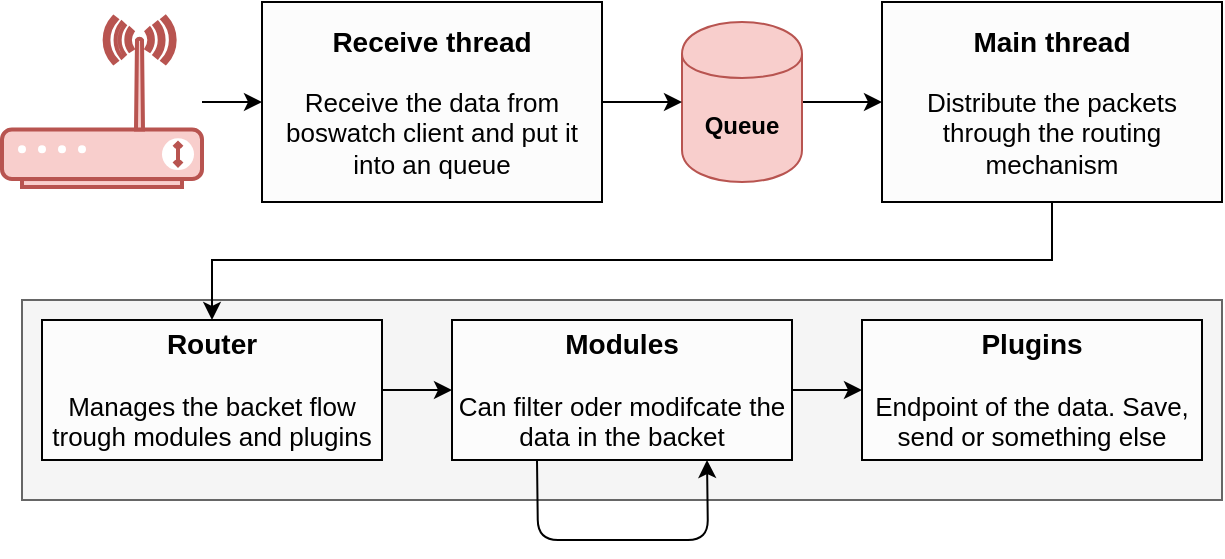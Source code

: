 <mxfile version="12.1.7" type="device" pages="1"><diagram id="9aEBdlF2oZdVepulqs3T" name="Page-1"><mxGraphModel dx="854" dy="422" grid="1" gridSize="10" guides="1" tooltips="1" connect="1" arrows="1" fold="1" page="1" pageScale="1" pageWidth="827" pageHeight="1169" math="0" shadow="0"><root><mxCell id="0"/><mxCell id="1" parent="0"/><mxCell id="wwSfBB3DkJtTscegF8VS-31" value="" style="rounded=0;whiteSpace=wrap;html=1;strokeColor=#666666;fillColor=#f5f5f5;fontColor=#333333;align=left;" vertex="1" parent="1"><mxGeometry x="90" y="170" width="600" height="100" as="geometry"/></mxCell><mxCell id="wwSfBB3DkJtTscegF8VS-25" style="edgeStyle=orthogonalEdgeStyle;rounded=0;orthogonalLoop=1;jettySize=auto;html=1;entryX=0.5;entryY=0;entryDx=0;entryDy=0;" edge="1" parent="1" source="wwSfBB3DkJtTscegF8VS-4" target="wwSfBB3DkJtTscegF8VS-24"><mxGeometry relative="1" as="geometry"><Array as="points"><mxPoint x="605" y="150"/><mxPoint x="185" y="150"/></Array></mxGeometry></mxCell><mxCell id="wwSfBB3DkJtTscegF8VS-4" value="&lt;font&gt;&lt;b&gt;&lt;font style=&quot;font-size: 14px&quot;&gt;Main thread&lt;/font&gt;&lt;/b&gt;&lt;br&gt;&lt;br&gt;&lt;span style=&quot;font-size: 13px&quot;&gt;Distribute the packets through the routing mechanism&lt;/span&gt;&lt;br&gt;&lt;/font&gt;" style="rounded=0;whiteSpace=wrap;html=1;strokeColor=#000000;fillColor=#FCFCFC;" vertex="1" parent="1"><mxGeometry x="520" y="21" width="170" height="100" as="geometry"/></mxCell><mxCell id="wwSfBB3DkJtTscegF8VS-15" style="edgeStyle=orthogonalEdgeStyle;rounded=0;orthogonalLoop=1;jettySize=auto;html=1;exitX=1;exitY=0.5;exitDx=0;exitDy=0;entryX=0;entryY=0.5;entryDx=0;entryDy=0;" edge="1" parent="1" source="wwSfBB3DkJtTscegF8VS-5" target="wwSfBB3DkJtTscegF8VS-4"><mxGeometry relative="1" as="geometry"/></mxCell><mxCell id="wwSfBB3DkJtTscegF8VS-5" value="&lt;b&gt;Queue&lt;/b&gt;" style="shape=cylinder;whiteSpace=wrap;html=1;boundedLbl=1;backgroundOutline=1;strokeColor=#b85450;fillColor=#f8cecc;" vertex="1" parent="1"><mxGeometry x="420" y="31" width="60" height="80" as="geometry"/></mxCell><mxCell id="wwSfBB3DkJtTscegF8VS-13" style="edgeStyle=orthogonalEdgeStyle;rounded=0;orthogonalLoop=1;jettySize=auto;html=1;entryX=0;entryY=0.5;entryDx=0;entryDy=0;" edge="1" parent="1" source="wwSfBB3DkJtTscegF8VS-9" target="wwSfBB3DkJtTscegF8VS-12"><mxGeometry relative="1" as="geometry"/></mxCell><mxCell id="wwSfBB3DkJtTscegF8VS-9" value="" style="verticalAlign=top;verticalLabelPosition=bottom;labelPosition=center;align=center;html=1;outlineConnect=0;fillColor=#f8cecc;strokeColor=#b85450;gradientDirection=north;strokeWidth=2;shape=mxgraph.networks.wireless_modem;" vertex="1" parent="1"><mxGeometry x="80" y="28.5" width="100" height="85" as="geometry"/></mxCell><mxCell id="wwSfBB3DkJtTscegF8VS-17" style="edgeStyle=orthogonalEdgeStyle;rounded=0;orthogonalLoop=1;jettySize=auto;html=1;exitX=1;exitY=0.5;exitDx=0;exitDy=0;entryX=0;entryY=0.5;entryDx=0;entryDy=0;" edge="1" parent="1" source="wwSfBB3DkJtTscegF8VS-12" target="wwSfBB3DkJtTscegF8VS-5"><mxGeometry relative="1" as="geometry"/></mxCell><mxCell id="wwSfBB3DkJtTscegF8VS-12" value="&lt;font&gt;&lt;b&gt;&lt;font style=&quot;font-size: 14px&quot;&gt;Receive thread&lt;/font&gt;&lt;/b&gt;&lt;br&gt;&lt;br&gt;&lt;span style=&quot;font-size: 13px&quot;&gt;Receive the data from boswatch client and put it into an queue&lt;/span&gt;&lt;br&gt;&lt;/font&gt;" style="rounded=0;whiteSpace=wrap;html=1;strokeColor=#000000;fillColor=#FCFCFC;" vertex="1" parent="1"><mxGeometry x="210" y="21" width="170" height="100" as="geometry"/></mxCell><mxCell id="wwSfBB3DkJtTscegF8VS-27" value="" style="edgeStyle=orthogonalEdgeStyle;rounded=0;orthogonalLoop=1;jettySize=auto;html=1;" edge="1" parent="1" source="wwSfBB3DkJtTscegF8VS-22" target="wwSfBB3DkJtTscegF8VS-23"><mxGeometry relative="1" as="geometry"/></mxCell><mxCell id="wwSfBB3DkJtTscegF8VS-22" value="&lt;font&gt;&lt;b&gt;&lt;font style=&quot;font-size: 14px&quot;&gt;Modules&lt;/font&gt;&lt;/b&gt;&lt;br&gt;&lt;br&gt;&lt;span style=&quot;font-size: 13px&quot;&gt;Can filter oder modifcate the data in the backet&lt;/span&gt;&lt;br&gt;&lt;/font&gt;" style="rounded=0;whiteSpace=wrap;html=1;strokeColor=#000000;fillColor=#FCFCFC;" vertex="1" parent="1"><mxGeometry x="305" y="180" width="170" height="70" as="geometry"/></mxCell><mxCell id="wwSfBB3DkJtTscegF8VS-23" value="&lt;font&gt;&lt;b&gt;&lt;font style=&quot;font-size: 14px&quot;&gt;Plugins&lt;/font&gt;&lt;/b&gt;&lt;br&gt;&lt;br&gt;&lt;span style=&quot;font-size: 13px&quot;&gt;Endpoint of the data. Save, send or something else&lt;/span&gt;&lt;br&gt;&lt;/font&gt;" style="rounded=0;whiteSpace=wrap;html=1;strokeColor=#000000;fillColor=#FCFCFC;" vertex="1" parent="1"><mxGeometry x="510" y="180" width="170" height="70" as="geometry"/></mxCell><mxCell id="wwSfBB3DkJtTscegF8VS-26" value="" style="edgeStyle=orthogonalEdgeStyle;rounded=0;orthogonalLoop=1;jettySize=auto;html=1;" edge="1" parent="1" source="wwSfBB3DkJtTscegF8VS-24" target="wwSfBB3DkJtTscegF8VS-22"><mxGeometry relative="1" as="geometry"/></mxCell><mxCell id="wwSfBB3DkJtTscegF8VS-24" value="&lt;font&gt;&lt;span style=&quot;font-size: 14px&quot;&gt;&lt;b&gt;Router&lt;/b&gt;&lt;/span&gt;&lt;br&gt;&lt;br&gt;&lt;span style=&quot;font-size: 13px&quot;&gt;Manages the backet flow trough modules and plugins&lt;/span&gt;&lt;br&gt;&lt;/font&gt;" style="rounded=0;whiteSpace=wrap;html=1;strokeColor=#000000;fillColor=#FCFCFC;" vertex="1" parent="1"><mxGeometry x="100" y="180" width="170" height="70" as="geometry"/></mxCell><mxCell id="wwSfBB3DkJtTscegF8VS-32" value="" style="endArrow=classic;html=1;exitX=0.25;exitY=1;exitDx=0;exitDy=0;entryX=0.75;entryY=1;entryDx=0;entryDy=0;" edge="1" parent="1" source="wwSfBB3DkJtTscegF8VS-22" target="wwSfBB3DkJtTscegF8VS-22"><mxGeometry width="50" height="50" relative="1" as="geometry"><mxPoint x="60" y="330" as="sourcePoint"/><mxPoint x="490" y="330" as="targetPoint"/><Array as="points"><mxPoint x="348" y="290"/><mxPoint x="433" y="290"/></Array></mxGeometry></mxCell></root></mxGraphModel></diagram></mxfile>